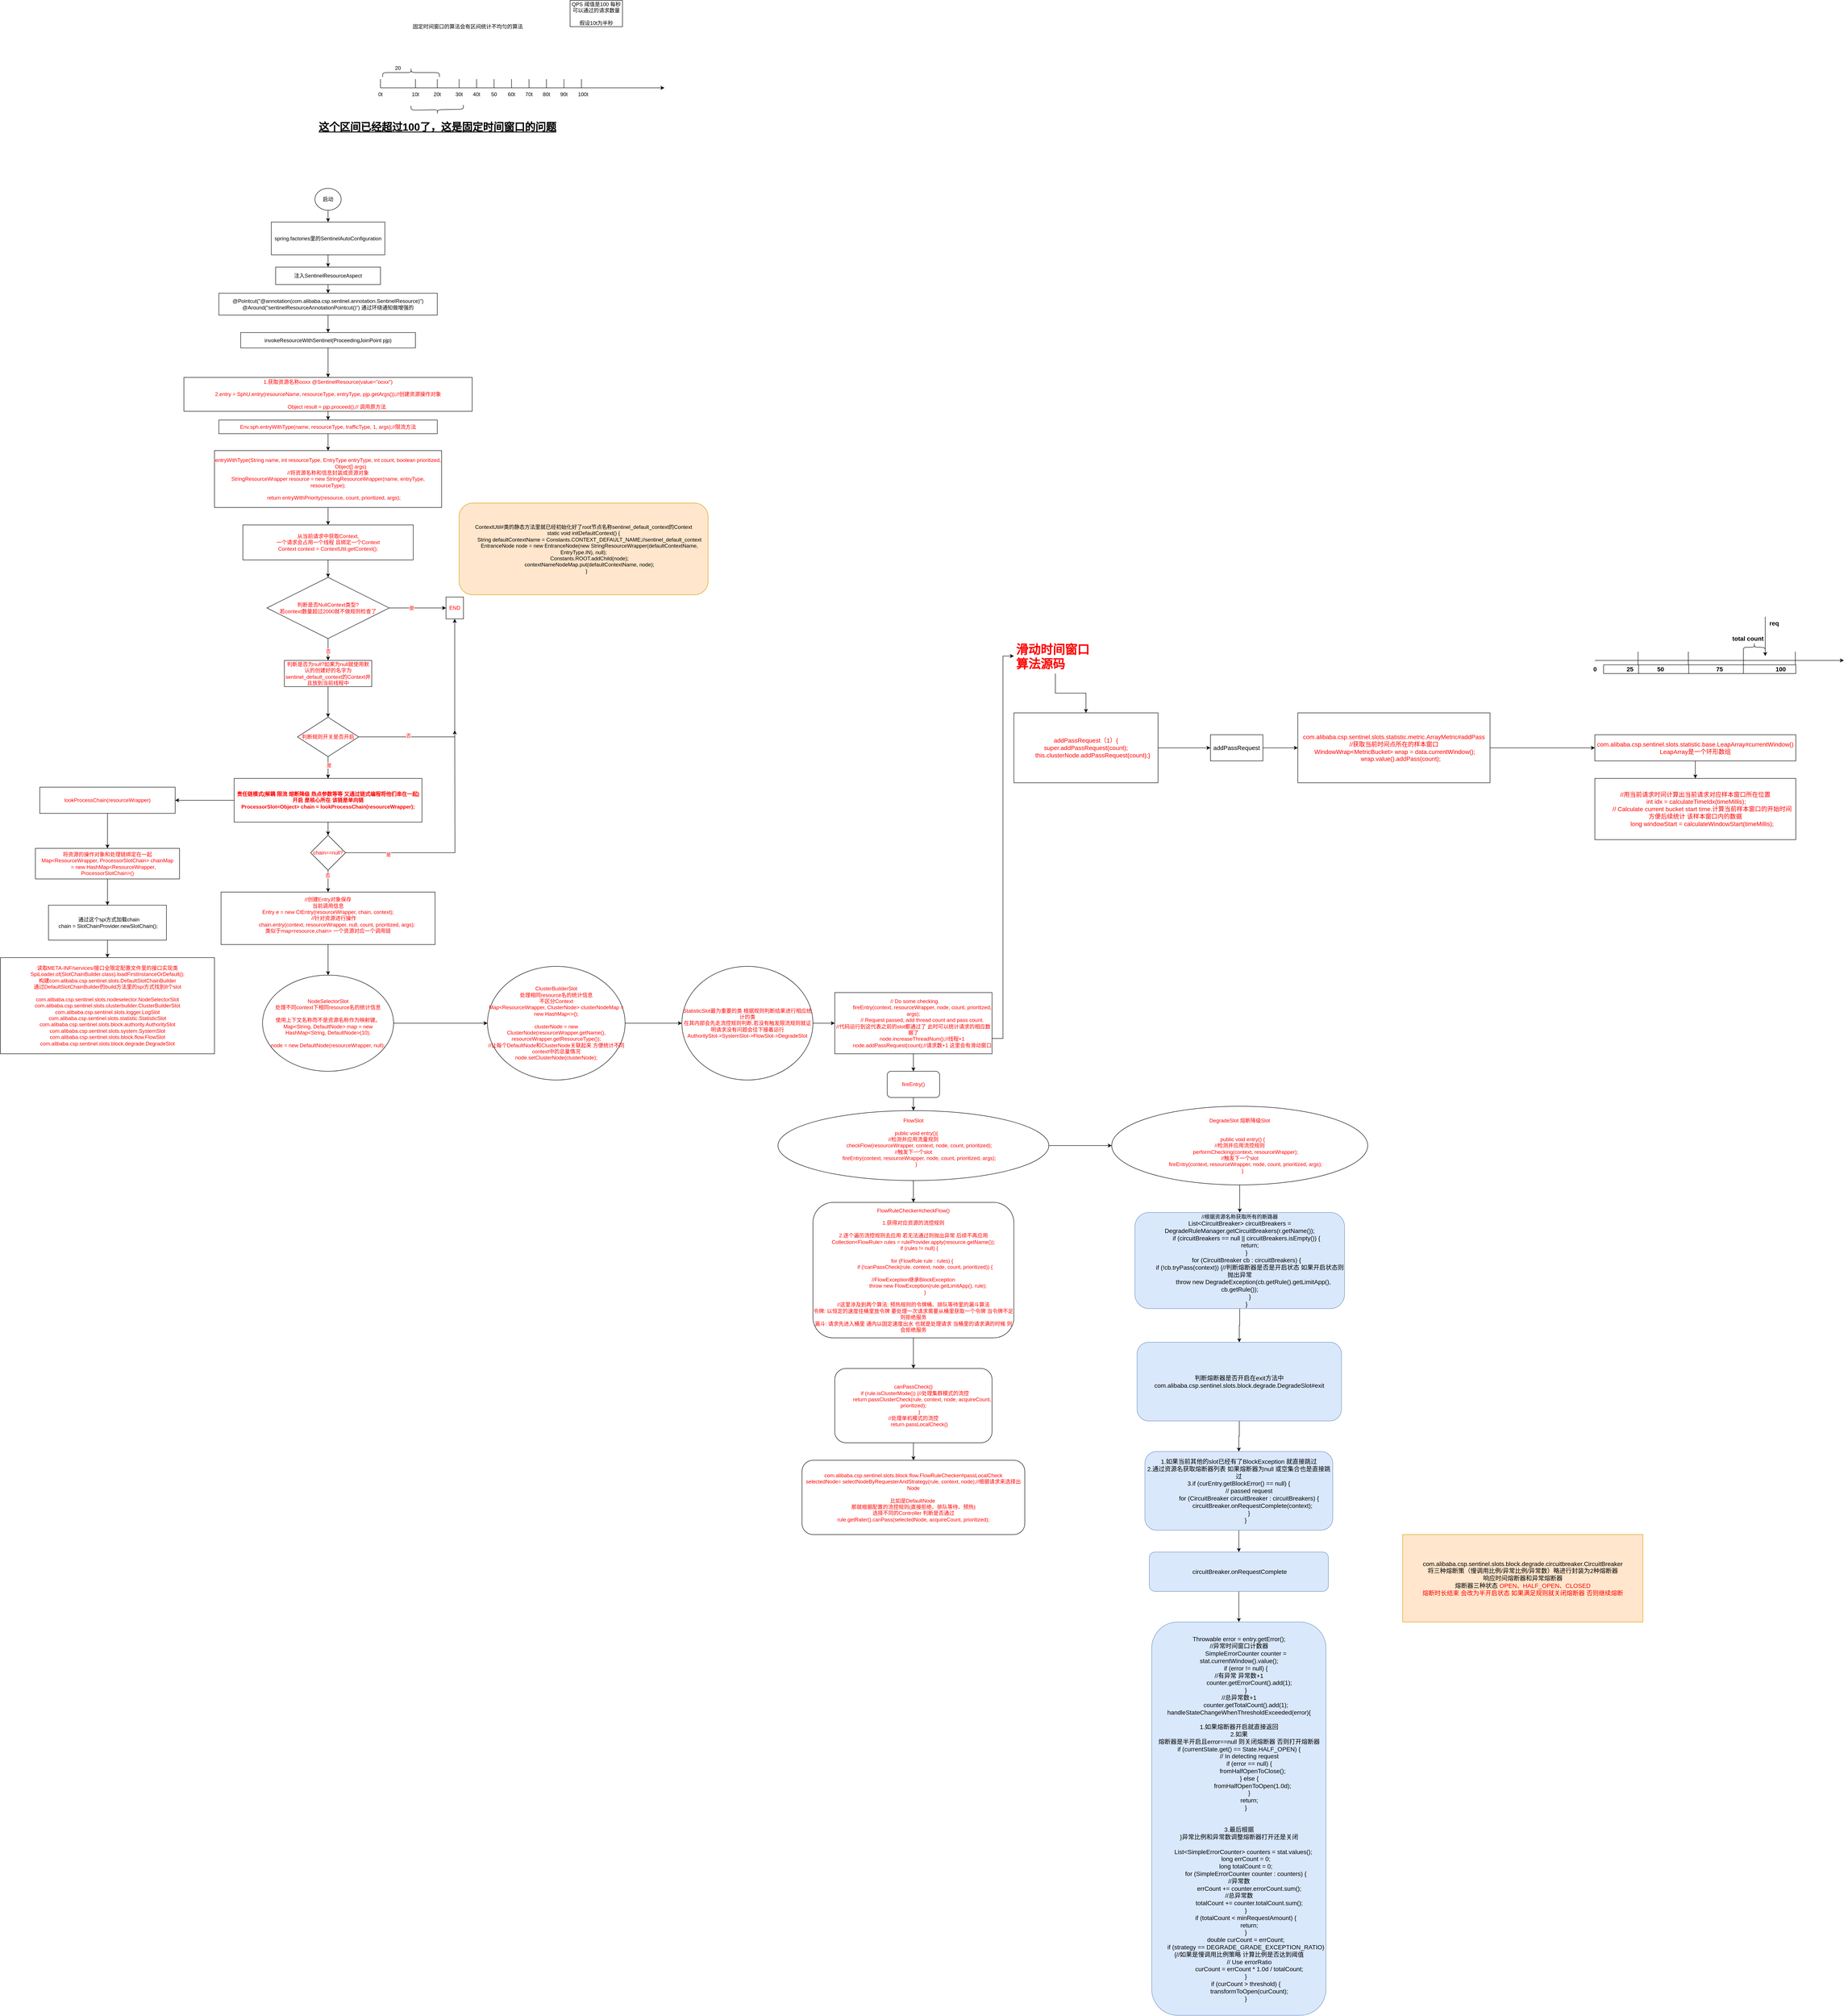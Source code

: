 <mxfile version="24.4.3" type="github">
  <diagram name="第 1 页" id="XqW-wUcpLsz2FuGxT0Mv">
    <mxGraphModel dx="2609" dy="526" grid="1" gridSize="10" guides="1" tooltips="1" connect="1" arrows="1" fold="1" page="1" pageScale="1" pageWidth="827" pageHeight="1169" math="0" shadow="0">
      <root>
        <mxCell id="0" />
        <mxCell id="1" parent="0" />
        <mxCell id="oH3m3E_vox9M-4LETuuR-118" value="" style="rounded=0;whiteSpace=wrap;html=1;strokeColor=#000000;fontSize=14;fontColor=#000000;" parent="1" vertex="1">
          <mxGeometry x="3100" y="1560" width="120" height="20" as="geometry" />
        </mxCell>
        <mxCell id="oH3m3E_vox9M-4LETuuR-116" value="" style="rounded=0;whiteSpace=wrap;html=1;strokeColor=#000000;fontSize=14;fontColor=#000000;" parent="1" vertex="1">
          <mxGeometry x="2975" y="1560" width="125" height="20" as="geometry" />
        </mxCell>
        <mxCell id="oH3m3E_vox9M-4LETuuR-114" value="" style="rounded=0;whiteSpace=wrap;html=1;strokeColor=#000000;fontSize=14;fontColor=#000000;" parent="1" vertex="1">
          <mxGeometry x="2860" y="1560" width="115" height="20" as="geometry" />
        </mxCell>
        <mxCell id="oH3m3E_vox9M-4LETuuR-112" value="" style="rounded=0;whiteSpace=wrap;html=1;strokeColor=#000000;fontSize=14;fontColor=#000000;" parent="1" vertex="1">
          <mxGeometry x="2780" y="1560" width="80" height="20" as="geometry" />
        </mxCell>
        <mxCell id="M81DNkB3qxJkV-e7loRs-1" value="固定时间窗口的算法会有区间统计不均匀的算法" style="text;html=1;strokeColor=none;fillColor=none;align=center;verticalAlign=middle;whiteSpace=wrap;rounded=0;" parent="1" vertex="1">
          <mxGeometry x="40" y="50" width="280" height="100" as="geometry" />
        </mxCell>
        <mxCell id="M81DNkB3qxJkV-e7loRs-4" value="" style="endArrow=classic;html=1;rounded=0;" parent="1" edge="1">
          <mxGeometry width="50" height="50" relative="1" as="geometry">
            <mxPoint x="-20" y="240" as="sourcePoint" />
            <mxPoint x="630" y="240" as="targetPoint" />
          </mxGeometry>
        </mxCell>
        <mxCell id="M81DNkB3qxJkV-e7loRs-5" value="" style="endArrow=none;html=1;rounded=0;" parent="1" edge="1">
          <mxGeometry width="50" height="50" relative="1" as="geometry">
            <mxPoint x="60" y="240" as="sourcePoint" />
            <mxPoint x="60" y="220" as="targetPoint" />
          </mxGeometry>
        </mxCell>
        <mxCell id="M81DNkB3qxJkV-e7loRs-6" value="" style="endArrow=none;html=1;rounded=0;" parent="1" edge="1">
          <mxGeometry width="50" height="50" relative="1" as="geometry">
            <mxPoint x="110" y="240" as="sourcePoint" />
            <mxPoint x="110" y="220" as="targetPoint" />
          </mxGeometry>
        </mxCell>
        <mxCell id="M81DNkB3qxJkV-e7loRs-7" value="" style="endArrow=none;html=1;rounded=0;" parent="1" edge="1">
          <mxGeometry width="50" height="50" relative="1" as="geometry">
            <mxPoint x="160" y="220" as="sourcePoint" />
            <mxPoint x="160" y="240" as="targetPoint" />
          </mxGeometry>
        </mxCell>
        <mxCell id="M81DNkB3qxJkV-e7loRs-8" value="" style="endArrow=none;html=1;rounded=0;" parent="1" edge="1">
          <mxGeometry width="50" height="50" relative="1" as="geometry">
            <mxPoint x="200" y="220" as="sourcePoint" />
            <mxPoint x="200" y="240" as="targetPoint" />
            <Array as="points">
              <mxPoint x="200" y="220" />
            </Array>
          </mxGeometry>
        </mxCell>
        <mxCell id="M81DNkB3qxJkV-e7loRs-9" value="" style="endArrow=none;html=1;rounded=0;" parent="1" edge="1">
          <mxGeometry width="50" height="50" relative="1" as="geometry">
            <mxPoint x="240" y="220" as="sourcePoint" />
            <mxPoint x="240" y="240" as="targetPoint" />
          </mxGeometry>
        </mxCell>
        <mxCell id="M81DNkB3qxJkV-e7loRs-10" value="" style="endArrow=none;html=1;rounded=0;" parent="1" edge="1">
          <mxGeometry width="50" height="50" relative="1" as="geometry">
            <mxPoint x="280" y="240" as="sourcePoint" />
            <mxPoint x="280" y="220" as="targetPoint" />
          </mxGeometry>
        </mxCell>
        <mxCell id="M81DNkB3qxJkV-e7loRs-11" value="" style="endArrow=none;html=1;rounded=0;" parent="1" edge="1">
          <mxGeometry width="50" height="50" relative="1" as="geometry">
            <mxPoint x="320" y="240" as="sourcePoint" />
            <mxPoint x="320" y="220" as="targetPoint" />
          </mxGeometry>
        </mxCell>
        <mxCell id="M81DNkB3qxJkV-e7loRs-12" value="" style="shape=curlyBracket;whiteSpace=wrap;html=1;rounded=1;labelPosition=left;verticalLabelPosition=middle;align=right;verticalAlign=middle;rotation=90;size=0.5;" parent="1" vertex="1">
          <mxGeometry x="40" y="140" width="20" height="130" as="geometry" />
        </mxCell>
        <mxCell id="M81DNkB3qxJkV-e7loRs-13" value="10t" style="text;html=1;strokeColor=none;fillColor=none;align=center;verticalAlign=middle;whiteSpace=wrap;rounded=0;" parent="1" vertex="1">
          <mxGeometry x="30" y="240" width="60" height="30" as="geometry" />
        </mxCell>
        <mxCell id="M81DNkB3qxJkV-e7loRs-14" value="20t" style="text;html=1;strokeColor=none;fillColor=none;align=center;verticalAlign=middle;whiteSpace=wrap;rounded=0;" parent="1" vertex="1">
          <mxGeometry x="80" y="240" width="60" height="30" as="geometry" />
        </mxCell>
        <mxCell id="M81DNkB3qxJkV-e7loRs-15" value="30t" style="text;html=1;strokeColor=none;fillColor=none;align=center;verticalAlign=middle;whiteSpace=wrap;rounded=0;" parent="1" vertex="1">
          <mxGeometry x="130" y="240" width="60" height="30" as="geometry" />
        </mxCell>
        <mxCell id="M81DNkB3qxJkV-e7loRs-16" value="40t" style="text;html=1;strokeColor=none;fillColor=none;align=center;verticalAlign=middle;whiteSpace=wrap;rounded=0;" parent="1" vertex="1">
          <mxGeometry x="170" y="240" width="60" height="30" as="geometry" />
        </mxCell>
        <mxCell id="M81DNkB3qxJkV-e7loRs-17" value="50" style="text;html=1;strokeColor=none;fillColor=none;align=center;verticalAlign=middle;whiteSpace=wrap;rounded=0;" parent="1" vertex="1">
          <mxGeometry x="210" y="240" width="60" height="30" as="geometry" />
        </mxCell>
        <mxCell id="M81DNkB3qxJkV-e7loRs-18" value="60t" style="text;html=1;strokeColor=none;fillColor=none;align=center;verticalAlign=middle;whiteSpace=wrap;rounded=0;" parent="1" vertex="1">
          <mxGeometry x="250" y="240" width="60" height="30" as="geometry" />
        </mxCell>
        <mxCell id="M81DNkB3qxJkV-e7loRs-19" value="70t" style="text;html=1;strokeColor=none;fillColor=none;align=center;verticalAlign=middle;whiteSpace=wrap;rounded=0;" parent="1" vertex="1">
          <mxGeometry x="290" y="240" width="60" height="30" as="geometry" />
        </mxCell>
        <mxCell id="M81DNkB3qxJkV-e7loRs-20" value="" style="endArrow=none;html=1;rounded=0;" parent="1" edge="1">
          <mxGeometry width="50" height="50" relative="1" as="geometry">
            <mxPoint x="360" y="240" as="sourcePoint" />
            <mxPoint x="360" y="220" as="targetPoint" />
          </mxGeometry>
        </mxCell>
        <mxCell id="M81DNkB3qxJkV-e7loRs-21" value="" style="endArrow=none;html=1;rounded=0;" parent="1" edge="1">
          <mxGeometry width="50" height="50" relative="1" as="geometry">
            <mxPoint x="400" y="240" as="sourcePoint" />
            <mxPoint x="400" y="220" as="targetPoint" />
          </mxGeometry>
        </mxCell>
        <mxCell id="M81DNkB3qxJkV-e7loRs-22" value="" style="endArrow=none;html=1;rounded=0;" parent="1" edge="1">
          <mxGeometry width="50" height="50" relative="1" as="geometry">
            <mxPoint x="440" y="240" as="sourcePoint" />
            <mxPoint x="440" y="220" as="targetPoint" />
          </mxGeometry>
        </mxCell>
        <mxCell id="M81DNkB3qxJkV-e7loRs-23" value="QPS 阈值是100 每秒可以通过的请求数量&lt;br&gt;&lt;br&gt;假设10t为半秒" style="rounded=0;whiteSpace=wrap;html=1;" parent="1" vertex="1">
          <mxGeometry x="414" y="40" width="120" height="60" as="geometry" />
        </mxCell>
        <mxCell id="M81DNkB3qxJkV-e7loRs-24" value="80t" style="text;html=1;strokeColor=none;fillColor=none;align=center;verticalAlign=middle;whiteSpace=wrap;rounded=0;" parent="1" vertex="1">
          <mxGeometry x="330" y="240" width="60" height="30" as="geometry" />
        </mxCell>
        <mxCell id="M81DNkB3qxJkV-e7loRs-25" value="90t" style="text;html=1;strokeColor=none;fillColor=none;align=center;verticalAlign=middle;whiteSpace=wrap;rounded=0;" parent="1" vertex="1">
          <mxGeometry x="370" y="240" width="60" height="30" as="geometry" />
        </mxCell>
        <mxCell id="M81DNkB3qxJkV-e7loRs-26" value="100t" style="text;html=1;strokeColor=none;fillColor=none;align=center;verticalAlign=middle;whiteSpace=wrap;rounded=0;" parent="1" vertex="1">
          <mxGeometry x="414" y="240" width="60" height="30" as="geometry" />
        </mxCell>
        <mxCell id="M81DNkB3qxJkV-e7loRs-27" value="20" style="text;html=1;strokeColor=none;fillColor=none;align=center;verticalAlign=middle;whiteSpace=wrap;rounded=0;" parent="1" vertex="1">
          <mxGeometry x="-10" y="180" width="60" height="30" as="geometry" />
        </mxCell>
        <mxCell id="M81DNkB3qxJkV-e7loRs-35" value="0t" style="text;html=1;strokeColor=none;fillColor=none;align=center;verticalAlign=middle;whiteSpace=wrap;rounded=0;" parent="1" vertex="1">
          <mxGeometry x="-50" y="240" width="60" height="30" as="geometry" />
        </mxCell>
        <mxCell id="M81DNkB3qxJkV-e7loRs-37" value="" style="endArrow=none;html=1;rounded=0;" parent="1" edge="1">
          <mxGeometry width="50" height="50" relative="1" as="geometry">
            <mxPoint x="-20" y="240" as="sourcePoint" />
            <mxPoint x="-20" y="220" as="targetPoint" />
          </mxGeometry>
        </mxCell>
        <mxCell id="M81DNkB3qxJkV-e7loRs-38" value="" style="shape=curlyBracket;whiteSpace=wrap;html=1;rounded=1;flipH=1;labelPosition=right;verticalLabelPosition=middle;align=left;verticalAlign=middle;rotation=89;" parent="1" vertex="1">
          <mxGeometry x="100" y="230" width="20" height="120" as="geometry" />
        </mxCell>
        <mxCell id="M81DNkB3qxJkV-e7loRs-39" value="&lt;u&gt;这个区间已经超过100了，这是固定时间窗口的问题&lt;/u&gt;" style="text;strokeColor=none;fillColor=none;html=1;fontSize=24;fontStyle=1;verticalAlign=middle;align=center;" parent="1" vertex="1">
          <mxGeometry x="60" y="310" width="100" height="40" as="geometry" />
        </mxCell>
        <mxCell id="oH3m3E_vox9M-4LETuuR-3" value="" style="edgeStyle=orthogonalEdgeStyle;rounded=0;orthogonalLoop=1;jettySize=auto;html=1;" parent="1" source="oH3m3E_vox9M-4LETuuR-1" target="oH3m3E_vox9M-4LETuuR-2" edge="1">
          <mxGeometry relative="1" as="geometry" />
        </mxCell>
        <mxCell id="oH3m3E_vox9M-4LETuuR-1" value="启动" style="ellipse;whiteSpace=wrap;html=1;" parent="1" vertex="1">
          <mxGeometry x="-170" y="470" width="60" height="50" as="geometry" />
        </mxCell>
        <mxCell id="oH3m3E_vox9M-4LETuuR-5" value="" style="edgeStyle=orthogonalEdgeStyle;rounded=0;orthogonalLoop=1;jettySize=auto;html=1;" parent="1" source="oH3m3E_vox9M-4LETuuR-2" target="oH3m3E_vox9M-4LETuuR-4" edge="1">
          <mxGeometry relative="1" as="geometry" />
        </mxCell>
        <mxCell id="oH3m3E_vox9M-4LETuuR-2" value="spring.factories里的SentinelAutoConfiguration" style="whiteSpace=wrap;html=1;" parent="1" vertex="1">
          <mxGeometry x="-270" y="547" width="260" height="75" as="geometry" />
        </mxCell>
        <mxCell id="oH3m3E_vox9M-4LETuuR-7" value="" style="edgeStyle=orthogonalEdgeStyle;rounded=0;orthogonalLoop=1;jettySize=auto;html=1;" parent="1" source="oH3m3E_vox9M-4LETuuR-4" target="oH3m3E_vox9M-4LETuuR-6" edge="1">
          <mxGeometry relative="1" as="geometry" />
        </mxCell>
        <mxCell id="oH3m3E_vox9M-4LETuuR-4" value="注入SentinelResourceAspect" style="whiteSpace=wrap;html=1;" parent="1" vertex="1">
          <mxGeometry x="-260" y="650" width="240" height="40" as="geometry" />
        </mxCell>
        <mxCell id="oH3m3E_vox9M-4LETuuR-9" value="" style="edgeStyle=orthogonalEdgeStyle;rounded=0;orthogonalLoop=1;jettySize=auto;html=1;" parent="1" source="oH3m3E_vox9M-4LETuuR-6" target="oH3m3E_vox9M-4LETuuR-8" edge="1">
          <mxGeometry relative="1" as="geometry" />
        </mxCell>
        <mxCell id="oH3m3E_vox9M-4LETuuR-6" value="@Pointcut(&quot;@annotation(com.alibaba.csp.sentinel.annotation.SentinelResource)&quot;)&lt;br&gt;@Around(&quot;sentinelResourceAnnotationPointcut()&quot;) 通过环绕通知做增强的" style="whiteSpace=wrap;html=1;" parent="1" vertex="1">
          <mxGeometry x="-390" y="710" width="500" height="50" as="geometry" />
        </mxCell>
        <mxCell id="oH3m3E_vox9M-4LETuuR-13" value="" style="edgeStyle=orthogonalEdgeStyle;rounded=0;orthogonalLoop=1;jettySize=auto;html=1;" parent="1" source="oH3m3E_vox9M-4LETuuR-8" target="oH3m3E_vox9M-4LETuuR-12" edge="1">
          <mxGeometry relative="1" as="geometry" />
        </mxCell>
        <mxCell id="oH3m3E_vox9M-4LETuuR-8" value="invokeResourceWithSentinel(ProceedingJoinPoint pjp)" style="whiteSpace=wrap;html=1;" parent="1" vertex="1">
          <mxGeometry x="-340" y="800" width="400" height="35" as="geometry" />
        </mxCell>
        <mxCell id="oH3m3E_vox9M-4LETuuR-15" value="" style="edgeStyle=orthogonalEdgeStyle;rounded=0;orthogonalLoop=1;jettySize=auto;html=1;fontColor=#FF0000;" parent="1" source="oH3m3E_vox9M-4LETuuR-12" target="oH3m3E_vox9M-4LETuuR-14" edge="1">
          <mxGeometry relative="1" as="geometry" />
        </mxCell>
        <mxCell id="oH3m3E_vox9M-4LETuuR-12" value="&lt;font color=&quot;#ff0000&quot;&gt;1.获取资源名称ooxx @SentinelResource(value=&quot;ooxx&quot;)&lt;br&gt;&lt;br&gt;2.entry = SphU.entry(resourceName, resourceType, entryType, pjp.getArgs());//创建资源操作对象&lt;br&gt;&lt;br&gt;&lt;/font&gt;&lt;div&gt;&lt;font color=&quot;#ff0000&quot;&gt;&amp;nbsp; &amp;nbsp; &amp;nbsp; &amp;nbsp; &amp;nbsp; &amp;nbsp; Object result = pjp.proceed();// 调用原方法&lt;/font&gt;&lt;/div&gt;" style="whiteSpace=wrap;html=1;" parent="1" vertex="1">
          <mxGeometry x="-470" y="902.5" width="660" height="77.5" as="geometry" />
        </mxCell>
        <mxCell id="oH3m3E_vox9M-4LETuuR-17" value="" style="edgeStyle=orthogonalEdgeStyle;rounded=0;orthogonalLoop=1;jettySize=auto;html=1;fontColor=#FF0000;" parent="1" source="oH3m3E_vox9M-4LETuuR-14" target="oH3m3E_vox9M-4LETuuR-16" edge="1">
          <mxGeometry relative="1" as="geometry" />
        </mxCell>
        <mxCell id="oH3m3E_vox9M-4LETuuR-14" value="&lt;font color=&quot;#ff0000&quot;&gt;Env.sph.entryWithType(name, resourceType, trafficType, 1, args);//限流方法&lt;/font&gt;" style="whiteSpace=wrap;html=1;" parent="1" vertex="1">
          <mxGeometry x="-390" y="1000" width="500" height="31.25" as="geometry" />
        </mxCell>
        <mxCell id="oH3m3E_vox9M-4LETuuR-20" value="" style="edgeStyle=orthogonalEdgeStyle;rounded=0;orthogonalLoop=1;jettySize=auto;html=1;fontColor=#FF0000;" parent="1" source="oH3m3E_vox9M-4LETuuR-16" target="oH3m3E_vox9M-4LETuuR-18" edge="1">
          <mxGeometry relative="1" as="geometry" />
        </mxCell>
        <mxCell id="oH3m3E_vox9M-4LETuuR-16" value="entryWithType(String name, int resourceType, EntryType entryType, int count, boolean prioritized,&lt;div&gt;&amp;nbsp; &amp;nbsp; &amp;nbsp; &amp;nbsp; &amp;nbsp; &amp;nbsp; &amp;nbsp; &amp;nbsp; &amp;nbsp; &amp;nbsp; &amp;nbsp; &amp;nbsp; &amp;nbsp; &amp;nbsp; &amp;nbsp; &amp;nbsp;Object[] args)&lt;/div&gt;&lt;div&gt;//将资源名称和信息封装成资源对象&lt;br&gt;&lt;div&gt;StringResourceWrapper resource = new StringResourceWrapper(name, entryType, resourceType);&lt;/div&gt;&lt;div&gt;&lt;br&gt;&lt;/div&gt;&lt;div&gt;&amp;nbsp; &amp;nbsp; &amp;nbsp; &amp;nbsp; return entryWithPriority(resource, count, prioritized, args);&lt;/div&gt;&lt;/div&gt;" style="whiteSpace=wrap;html=1;fontColor=#FF0000;" parent="1" vertex="1">
          <mxGeometry x="-400" y="1070" width="520" height="130" as="geometry" />
        </mxCell>
        <mxCell id="oH3m3E_vox9M-4LETuuR-31" value="" style="edgeStyle=orthogonalEdgeStyle;rounded=0;orthogonalLoop=1;jettySize=auto;html=1;fontColor=#FF0000;" parent="1" source="oH3m3E_vox9M-4LETuuR-18" target="oH3m3E_vox9M-4LETuuR-21" edge="1">
          <mxGeometry relative="1" as="geometry" />
        </mxCell>
        <mxCell id="oH3m3E_vox9M-4LETuuR-18" value="从当前请求中获取Context,&lt;br&gt;一个请求会占用一个线程 且绑定一个Context&lt;br&gt;Context context = ContextUtil.getContext();" style="whiteSpace=wrap;html=1;fontColor=#FF0000;" parent="1" vertex="1">
          <mxGeometry x="-335" y="1240" width="390" height="80" as="geometry" />
        </mxCell>
        <mxCell id="oH3m3E_vox9M-4LETuuR-24" style="edgeStyle=orthogonalEdgeStyle;rounded=0;orthogonalLoop=1;jettySize=auto;html=1;fontColor=#FF0000;" parent="1" source="oH3m3E_vox9M-4LETuuR-21" target="oH3m3E_vox9M-4LETuuR-23" edge="1">
          <mxGeometry relative="1" as="geometry" />
        </mxCell>
        <mxCell id="oH3m3E_vox9M-4LETuuR-25" value="是" style="edgeLabel;html=1;align=center;verticalAlign=middle;resizable=0;points=[];fontColor=#FF0000;" parent="oH3m3E_vox9M-4LETuuR-24" vertex="1" connectable="0">
          <mxGeometry x="-0.213" relative="1" as="geometry">
            <mxPoint as="offset" />
          </mxGeometry>
        </mxCell>
        <mxCell id="oH3m3E_vox9M-4LETuuR-27" value="" style="edgeStyle=orthogonalEdgeStyle;rounded=0;orthogonalLoop=1;jettySize=auto;html=1;fontColor=#FF0000;" parent="1" source="oH3m3E_vox9M-4LETuuR-21" target="oH3m3E_vox9M-4LETuuR-26" edge="1">
          <mxGeometry relative="1" as="geometry" />
        </mxCell>
        <mxCell id="oH3m3E_vox9M-4LETuuR-28" value="否" style="edgeLabel;html=1;align=center;verticalAlign=middle;resizable=0;points=[];fontColor=#FF0000;" parent="oH3m3E_vox9M-4LETuuR-27" vertex="1" connectable="0">
          <mxGeometry x="0.133" relative="1" as="geometry">
            <mxPoint as="offset" />
          </mxGeometry>
        </mxCell>
        <mxCell id="oH3m3E_vox9M-4LETuuR-21" value="判断是否NullContext类型?&lt;br&gt;若context数量超过2000就不做规则检查了" style="rhombus;whiteSpace=wrap;html=1;fontColor=#FF0000;" parent="1" vertex="1">
          <mxGeometry x="-280" y="1360" width="280" height="140" as="geometry" />
        </mxCell>
        <mxCell id="oH3m3E_vox9M-4LETuuR-23" value="END" style="whiteSpace=wrap;html=1;fontColor=#FF0000;" parent="1" vertex="1">
          <mxGeometry x="130" y="1405" width="40" height="50" as="geometry" />
        </mxCell>
        <mxCell id="oH3m3E_vox9M-4LETuuR-33" value="" style="edgeStyle=orthogonalEdgeStyle;rounded=0;orthogonalLoop=1;jettySize=auto;html=1;fontColor=#FF0000;" parent="1" source="oH3m3E_vox9M-4LETuuR-26" target="oH3m3E_vox9M-4LETuuR-32" edge="1">
          <mxGeometry relative="1" as="geometry" />
        </mxCell>
        <mxCell id="oH3m3E_vox9M-4LETuuR-26" value="判断是否为null?如果为null就使用默认的创建好的名字为sentinel_default_context的Context并且放到当前线程中" style="whiteSpace=wrap;html=1;fontColor=#FF0000;" parent="1" vertex="1">
          <mxGeometry x="-240" y="1550" width="200" height="60" as="geometry" />
        </mxCell>
        <mxCell id="oH3m3E_vox9M-4LETuuR-29" value="ContextUtil#类的静态方法里就已经初始化好了root节点名称sentinel_default_context的Context&lt;br&gt;&lt;div&gt;static void initDefaultContext() {&lt;/div&gt;&lt;div&gt;&amp;nbsp; &amp;nbsp; &amp;nbsp; &amp;nbsp; String defaultContextName = Constants.CONTEXT_DEFAULT_NAME;//sentinel_default_context&lt;/div&gt;&lt;div&gt;&amp;nbsp; &amp;nbsp; &amp;nbsp; &amp;nbsp; EntranceNode node = new EntranceNode(new StringResourceWrapper(defaultContextName, EntryType.IN), null);&lt;/div&gt;&lt;div&gt;&amp;nbsp; &amp;nbsp; &amp;nbsp; &amp;nbsp; Constants.ROOT.addChild(node);&lt;/div&gt;&lt;div&gt;&amp;nbsp; &amp;nbsp; &amp;nbsp; &amp;nbsp; contextNameNodeMap.put(defaultContextName, node);&lt;/div&gt;&lt;div&gt;&amp;nbsp; &amp;nbsp; }&lt;/div&gt;" style="rounded=1;whiteSpace=wrap;html=1;fillColor=#ffe6cc;strokeColor=#d79b00;" parent="1" vertex="1">
          <mxGeometry x="160" y="1190" width="570" height="210" as="geometry" />
        </mxCell>
        <mxCell id="oH3m3E_vox9M-4LETuuR-34" style="edgeStyle=orthogonalEdgeStyle;rounded=0;orthogonalLoop=1;jettySize=auto;html=1;entryX=0.5;entryY=1;entryDx=0;entryDy=0;fontColor=#FF0000;" parent="1" source="oH3m3E_vox9M-4LETuuR-32" target="oH3m3E_vox9M-4LETuuR-23" edge="1">
          <mxGeometry relative="1" as="geometry" />
        </mxCell>
        <mxCell id="oH3m3E_vox9M-4LETuuR-35" value="否" style="edgeLabel;html=1;align=center;verticalAlign=middle;resizable=0;points=[];fontColor=#FF0000;" parent="oH3m3E_vox9M-4LETuuR-34" vertex="1" connectable="0">
          <mxGeometry x="-0.535" y="3" relative="1" as="geometry">
            <mxPoint as="offset" />
          </mxGeometry>
        </mxCell>
        <mxCell id="oH3m3E_vox9M-4LETuuR-37" value="" style="edgeStyle=orthogonalEdgeStyle;rounded=0;orthogonalLoop=1;jettySize=auto;html=1;fontColor=#FF0000;" parent="1" source="oH3m3E_vox9M-4LETuuR-32" target="oH3m3E_vox9M-4LETuuR-36" edge="1">
          <mxGeometry relative="1" as="geometry" />
        </mxCell>
        <mxCell id="oH3m3E_vox9M-4LETuuR-38" value="是" style="edgeLabel;html=1;align=center;verticalAlign=middle;resizable=0;points=[];fontColor=#FF0000;" parent="oH3m3E_vox9M-4LETuuR-37" vertex="1" connectable="0">
          <mxGeometry x="-0.221" y="2" relative="1" as="geometry">
            <mxPoint as="offset" />
          </mxGeometry>
        </mxCell>
        <mxCell id="oH3m3E_vox9M-4LETuuR-32" value="判断规则开关是否开启" style="rhombus;whiteSpace=wrap;html=1;fontColor=#FF0000;" parent="1" vertex="1">
          <mxGeometry x="-210" y="1680" width="140" height="90" as="geometry" />
        </mxCell>
        <mxCell id="oH3m3E_vox9M-4LETuuR-45" value="" style="edgeStyle=orthogonalEdgeStyle;rounded=0;orthogonalLoop=1;jettySize=auto;html=1;fontColor=#FF0000;" parent="1" source="oH3m3E_vox9M-4LETuuR-36" target="oH3m3E_vox9M-4LETuuR-40" edge="1">
          <mxGeometry relative="1" as="geometry" />
        </mxCell>
        <mxCell id="oH3m3E_vox9M-4LETuuR-48" value="" style="edgeStyle=orthogonalEdgeStyle;rounded=0;orthogonalLoop=1;jettySize=auto;html=1;fontColor=#FF0000;" parent="1" source="oH3m3E_vox9M-4LETuuR-36" target="oH3m3E_vox9M-4LETuuR-47" edge="1">
          <mxGeometry relative="1" as="geometry" />
        </mxCell>
        <mxCell id="oH3m3E_vox9M-4LETuuR-36" value="&lt;div style=&quot;&quot;&gt;&lt;b style=&quot;background-color: initial;&quot;&gt;责任链模式(解耦 限流 熔断降级 热点参数等等 又通过链式编程将他们串在一起)开启 是核心所在 该链是单向链&lt;/b&gt;&lt;/div&gt;&lt;div style=&quot;&quot;&gt;&lt;b style=&quot;background-color: initial;&quot;&gt;ProcessorSlot&amp;lt;Object&amp;gt; chain = lookProcessChain(resourceWrapper);&lt;/b&gt;&lt;/div&gt;" style="whiteSpace=wrap;html=1;fontColor=#FF0000;align=center;" parent="1" vertex="1">
          <mxGeometry x="-355" y="1820" width="430" height="100" as="geometry" />
        </mxCell>
        <mxCell id="oH3m3E_vox9M-4LETuuR-57" value="" style="edgeStyle=orthogonalEdgeStyle;rounded=0;orthogonalLoop=1;jettySize=auto;html=1;fontColor=#000000;" parent="1" source="oH3m3E_vox9M-4LETuuR-39" target="oH3m3E_vox9M-4LETuuR-56" edge="1">
          <mxGeometry relative="1" as="geometry" />
        </mxCell>
        <mxCell id="oH3m3E_vox9M-4LETuuR-39" value="&lt;div&gt;//创建Entry对象保存&lt;/div&gt;当前调用信息&lt;div&gt;Entry e = new CtEntry(resourceWrapper, chain, context);&lt;/div&gt;&lt;div&gt;&amp;nbsp; &amp;nbsp; &amp;nbsp; &amp;nbsp; //针对资源进行操作&lt;/div&gt;&lt;div&gt;&amp;nbsp; &amp;nbsp; &amp;nbsp; &amp;nbsp; &amp;nbsp; &amp;nbsp; chain.entry(context, resourceWrapper, null, count, prioritized, args);&lt;/div&gt;&lt;div&gt;类似于&lt;span style=&quot;background-color: initial;&quot;&gt;map&amp;lt;resource,chain&amp;gt; 一个资源对应一个调用链&lt;/span&gt;&lt;/div&gt;&lt;div&gt;&lt;br&gt;&lt;/div&gt;" style="whiteSpace=wrap;html=1;fontColor=#FF0000;" parent="1" vertex="1">
          <mxGeometry x="-385" y="2080" width="490" height="120" as="geometry" />
        </mxCell>
        <mxCell id="oH3m3E_vox9M-4LETuuR-41" style="edgeStyle=orthogonalEdgeStyle;rounded=0;orthogonalLoop=1;jettySize=auto;html=1;fontColor=#FF0000;" parent="1" source="oH3m3E_vox9M-4LETuuR-40" edge="1">
          <mxGeometry relative="1" as="geometry">
            <mxPoint x="150" y="1710" as="targetPoint" />
          </mxGeometry>
        </mxCell>
        <mxCell id="oH3m3E_vox9M-4LETuuR-42" value="是" style="edgeLabel;html=1;align=center;verticalAlign=middle;resizable=0;points=[];fontColor=#FF0000;" parent="oH3m3E_vox9M-4LETuuR-41" vertex="1" connectable="0">
          <mxGeometry x="-0.633" y="-3" relative="1" as="geometry">
            <mxPoint y="1" as="offset" />
          </mxGeometry>
        </mxCell>
        <mxCell id="oH3m3E_vox9M-4LETuuR-43" value="" style="edgeStyle=orthogonalEdgeStyle;rounded=0;orthogonalLoop=1;jettySize=auto;html=1;fontColor=#FF0000;" parent="1" source="oH3m3E_vox9M-4LETuuR-40" target="oH3m3E_vox9M-4LETuuR-39" edge="1">
          <mxGeometry relative="1" as="geometry" />
        </mxCell>
        <mxCell id="oH3m3E_vox9M-4LETuuR-46" value="否" style="edgeLabel;html=1;align=center;verticalAlign=middle;resizable=0;points=[];fontColor=#FF0000;" parent="oH3m3E_vox9M-4LETuuR-43" vertex="1" connectable="0">
          <mxGeometry x="-0.54" y="-1" relative="1" as="geometry">
            <mxPoint as="offset" />
          </mxGeometry>
        </mxCell>
        <mxCell id="oH3m3E_vox9M-4LETuuR-40" value="chain==null?" style="rhombus;whiteSpace=wrap;html=1;fontColor=#FF0000;" parent="1" vertex="1">
          <mxGeometry x="-180" y="1950" width="80" height="80" as="geometry" />
        </mxCell>
        <mxCell id="oH3m3E_vox9M-4LETuuR-51" value="" style="edgeStyle=orthogonalEdgeStyle;rounded=0;orthogonalLoop=1;jettySize=auto;html=1;fontColor=#FF0000;" parent="1" source="oH3m3E_vox9M-4LETuuR-47" target="oH3m3E_vox9M-4LETuuR-50" edge="1">
          <mxGeometry relative="1" as="geometry" />
        </mxCell>
        <mxCell id="oH3m3E_vox9M-4LETuuR-47" value="lookProcessChain(resourceWrapper)" style="whiteSpace=wrap;html=1;fontColor=#FF0000;" parent="1" vertex="1">
          <mxGeometry x="-800" y="1840" width="310" height="60" as="geometry" />
        </mxCell>
        <mxCell id="oH3m3E_vox9M-4LETuuR-53" value="" style="edgeStyle=orthogonalEdgeStyle;rounded=0;orthogonalLoop=1;jettySize=auto;html=1;fontColor=#FF0000;" parent="1" source="oH3m3E_vox9M-4LETuuR-50" target="oH3m3E_vox9M-4LETuuR-52" edge="1">
          <mxGeometry relative="1" as="geometry" />
        </mxCell>
        <mxCell id="oH3m3E_vox9M-4LETuuR-50" value="&lt;div&gt;将资源的操作对象和处理链绑定在一起&lt;/div&gt;&lt;div&gt;Map&amp;lt;ResourceWrapper, ProcessorSlotChain&amp;gt; chainMap&lt;/div&gt;&lt;div&gt;&amp;nbsp; &amp;nbsp; &amp;nbsp; &amp;nbsp; = new HashMap&amp;lt;ResourceWrapper, ProcessorSlotChain&amp;gt;()&lt;/div&gt;" style="whiteSpace=wrap;html=1;fontColor=#FF0000;" parent="1" vertex="1">
          <mxGeometry x="-810" y="1980" width="330" height="70" as="geometry" />
        </mxCell>
        <mxCell id="oH3m3E_vox9M-4LETuuR-55" value="" style="edgeStyle=orthogonalEdgeStyle;rounded=0;orthogonalLoop=1;jettySize=auto;html=1;fontColor=#000000;" parent="1" source="oH3m3E_vox9M-4LETuuR-52" target="oH3m3E_vox9M-4LETuuR-54" edge="1">
          <mxGeometry relative="1" as="geometry" />
        </mxCell>
        <mxCell id="oH3m3E_vox9M-4LETuuR-52" value="&lt;font color=&quot;#000000&quot;&gt;&amp;nbsp; 通过这个spi方式加载chain&lt;br&gt;&amp;nbsp;chain = SlotChainProvider.newSlotChain();&lt;/font&gt;" style="whiteSpace=wrap;html=1;fontColor=#FF0000;" parent="1" vertex="1">
          <mxGeometry x="-780" y="2110" width="270" height="80" as="geometry" />
        </mxCell>
        <mxCell id="oH3m3E_vox9M-4LETuuR-54" value="读取META-INF/services/接口全限定配置文件里的接口实现类SpiLoader.of(SlotChainBuilder.class).loadFirstInstanceOrDefault();&lt;br&gt;构建com.alibaba.csp.sentinel.slots.DefaultSlotChainBuilder&lt;br&gt;通过DefaultSlotChainBuilder的build方法里的spi方式找到8个slot&lt;br&gt;&lt;br&gt;&lt;div&gt;com.alibaba.csp.sentinel.slots.nodeselector.NodeSelectorSlot&lt;/div&gt;&lt;div&gt;com.alibaba.csp.sentinel.slots.clusterbuilder.ClusterBuilderSlot&lt;/div&gt;&lt;div&gt;com.alibaba.csp.sentinel.slots.logger.LogSlot&lt;/div&gt;&lt;div&gt;com.alibaba.csp.sentinel.slots.statistic.StatisticSlot&lt;/div&gt;&lt;div&gt;com.alibaba.csp.sentinel.slots.block.authority.AuthoritySlot&lt;/div&gt;&lt;div&gt;com.alibaba.csp.sentinel.slots.system.SystemSlot&lt;/div&gt;&lt;div&gt;com.alibaba.csp.sentinel.slots.block.flow.FlowSlot&lt;/div&gt;&lt;div&gt;com.alibaba.csp.sentinel.slots.block.degrade.DegradeSlot&lt;/div&gt;" style="whiteSpace=wrap;html=1;fontColor=#FF0000;" parent="1" vertex="1">
          <mxGeometry x="-890" y="2230" width="490" height="220" as="geometry" />
        </mxCell>
        <mxCell id="oH3m3E_vox9M-4LETuuR-59" value="" style="edgeStyle=orthogonalEdgeStyle;rounded=0;orthogonalLoop=1;jettySize=auto;html=1;fontColor=#000000;" parent="1" source="oH3m3E_vox9M-4LETuuR-56" target="oH3m3E_vox9M-4LETuuR-58" edge="1">
          <mxGeometry relative="1" as="geometry" />
        </mxCell>
        <mxCell id="oH3m3E_vox9M-4LETuuR-56" value="NodeSelectorSlot&lt;br&gt;处理不同context下相同resource名的统计信息&lt;br&gt;&lt;br&gt;使用上下文名称而不是资源名称作为映射键。&lt;br&gt;Map&amp;lt;String, DefaultNode&amp;gt; map = new HashMap&amp;lt;String, DefaultNode&amp;gt;(10);&lt;br&gt;&lt;br&gt;node = new DefaultNode(resourceWrapper, null);" style="ellipse;whiteSpace=wrap;html=1;fontColor=#FF0000;" parent="1" vertex="1">
          <mxGeometry x="-290" y="2270" width="300" height="220" as="geometry" />
        </mxCell>
        <mxCell id="oH3m3E_vox9M-4LETuuR-61" style="edgeStyle=orthogonalEdgeStyle;rounded=0;orthogonalLoop=1;jettySize=auto;html=1;exitX=1;exitY=0.5;exitDx=0;exitDy=0;entryX=0;entryY=0.5;entryDx=0;entryDy=0;fontColor=#000000;" parent="1" source="oH3m3E_vox9M-4LETuuR-58" target="oH3m3E_vox9M-4LETuuR-60" edge="1">
          <mxGeometry relative="1" as="geometry" />
        </mxCell>
        <mxCell id="oH3m3E_vox9M-4LETuuR-58" value="ClusterBuilderSlot&lt;br&gt;处理相同resource名的统计信息&lt;br&gt;不区分Context&lt;br&gt;Map&amp;lt;ResourceWrapper, ClusterNode&amp;gt; clusterNodeMap = new HashMap&amp;lt;&amp;gt;();&lt;br&gt;&lt;br&gt;clusterNode = new ClusterNode(resourceWrapper.getName(), resourceWrapper.getResourceType());&lt;br&gt;//让每个DefaultNode和ClusterNode关联起来 方便统计不同context中的总量情况&lt;br&gt;node.setClusterNode(clusterNode);" style="ellipse;whiteSpace=wrap;html=1;fontColor=#FF0000;" parent="1" vertex="1">
          <mxGeometry x="225" y="2250" width="315" height="260" as="geometry" />
        </mxCell>
        <mxCell id="oH3m3E_vox9M-4LETuuR-63" style="edgeStyle=orthogonalEdgeStyle;rounded=0;orthogonalLoop=1;jettySize=auto;html=1;exitX=1;exitY=0.5;exitDx=0;exitDy=0;entryX=0;entryY=0.5;entryDx=0;entryDy=0;fontColor=#000000;" parent="1" source="oH3m3E_vox9M-4LETuuR-60" target="oH3m3E_vox9M-4LETuuR-62" edge="1">
          <mxGeometry relative="1" as="geometry" />
        </mxCell>
        <mxCell id="oH3m3E_vox9M-4LETuuR-60" value="StatisticSlot最为重要的类 根据规则判断结果进行相应统计的类&lt;br&gt;在其内部会先走流控规则判断,若没有触发限流规则就证明请求没有问题会往下接着运行&lt;br&gt;AuthoritySlot-&amp;gt;SystemSlot-&amp;gt;FlowSlot-&amp;gt;DegradeSlot" style="ellipse;whiteSpace=wrap;html=1;fontColor=#FF0000;" parent="1" vertex="1">
          <mxGeometry x="670" y="2250" width="300" height="260" as="geometry" />
        </mxCell>
        <mxCell id="oH3m3E_vox9M-4LETuuR-68" value="" style="edgeStyle=orthogonalEdgeStyle;rounded=0;orthogonalLoop=1;jettySize=auto;html=1;fontColor=#000000;" parent="1" source="oH3m3E_vox9M-4LETuuR-62" target="oH3m3E_vox9M-4LETuuR-67" edge="1">
          <mxGeometry relative="1" as="geometry" />
        </mxCell>
        <mxCell id="oH3m3E_vox9M-4LETuuR-93" style="edgeStyle=orthogonalEdgeStyle;rounded=0;orthogonalLoop=1;jettySize=auto;html=1;exitX=1;exitY=0.75;exitDx=0;exitDy=0;entryX=0;entryY=0.5;entryDx=0;entryDy=0;fontSize=14;fontColor=#FF0000;" parent="1" source="oH3m3E_vox9M-4LETuuR-62" target="oH3m3E_vox9M-4LETuuR-92" edge="1">
          <mxGeometry relative="1" as="geometry" />
        </mxCell>
        <mxCell id="oH3m3E_vox9M-4LETuuR-62" value="&lt;div&gt;&amp;nbsp; // Do some checking.&lt;/div&gt;&lt;div&gt;&amp;nbsp; &amp;nbsp; &amp;nbsp; &amp;nbsp; &amp;nbsp; &amp;nbsp; fireEntry(context, resourceWrapper, node, count, prioritized, args);&lt;/div&gt;&lt;div&gt;&amp;nbsp; &amp;nbsp; &amp;nbsp; &amp;nbsp; &amp;nbsp; &amp;nbsp; // Request passed, add thread count and pass count.&lt;/div&gt;&lt;div&gt;//代码运行到这代表之前的slot都通过了 此时可以统计请求的相应数据了&lt;/div&gt;&lt;div&gt;&amp;nbsp; &amp;nbsp; &amp;nbsp; &amp;nbsp; &amp;nbsp; &amp;nbsp; node.increaseThreadNum();//线程+1&lt;/div&gt;&lt;div&gt;&amp;nbsp; &amp;nbsp; &amp;nbsp; &amp;nbsp; &amp;nbsp; &amp;nbsp; node.addPassRequest(count);//请求数+1 这里会有滑动窗口&lt;/div&gt;" style="whiteSpace=wrap;html=1;fontColor=#FF0000;" parent="1" vertex="1">
          <mxGeometry x="1020" y="2310" width="360" height="140" as="geometry" />
        </mxCell>
        <mxCell id="oH3m3E_vox9M-4LETuuR-70" value="" style="edgeStyle=orthogonalEdgeStyle;rounded=0;orthogonalLoop=1;jettySize=auto;html=1;fontColor=#000000;" parent="1" source="oH3m3E_vox9M-4LETuuR-67" target="oH3m3E_vox9M-4LETuuR-69" edge="1">
          <mxGeometry relative="1" as="geometry" />
        </mxCell>
        <mxCell id="oH3m3E_vox9M-4LETuuR-67" value="fireEntry()" style="rounded=1;whiteSpace=wrap;html=1;fontColor=#FF0000;" parent="1" vertex="1">
          <mxGeometry x="1140" y="2490" width="120" height="60" as="geometry" />
        </mxCell>
        <mxCell id="oH3m3E_vox9M-4LETuuR-72" value="" style="edgeStyle=orthogonalEdgeStyle;rounded=0;orthogonalLoop=1;jettySize=auto;html=1;fontColor=#000000;" parent="1" source="oH3m3E_vox9M-4LETuuR-69" target="oH3m3E_vox9M-4LETuuR-71" edge="1">
          <mxGeometry relative="1" as="geometry" />
        </mxCell>
        <mxCell id="oH3m3E_vox9M-4LETuuR-79" style="edgeStyle=orthogonalEdgeStyle;rounded=0;orthogonalLoop=1;jettySize=auto;html=1;exitX=1;exitY=0.5;exitDx=0;exitDy=0;entryX=0;entryY=0.5;entryDx=0;entryDy=0;fontColor=#000000;" parent="1" source="oH3m3E_vox9M-4LETuuR-69" target="oH3m3E_vox9M-4LETuuR-78" edge="1">
          <mxGeometry relative="1" as="geometry" />
        </mxCell>
        <mxCell id="oH3m3E_vox9M-4LETuuR-69" value="FlowSlot&lt;br&gt;&lt;br&gt;&lt;div&gt;&amp;nbsp; &amp;nbsp; public void entry()&lt;span style=&quot;background-color: initial;&quot;&gt;{&lt;/span&gt;&lt;/div&gt;&lt;div&gt;//检测并应用流量规则&lt;/div&gt;&lt;div&gt;&amp;nbsp; &amp;nbsp; &amp;nbsp; &amp;nbsp; checkFlow(resourceWrapper, context, node, count, prioritized);&lt;/div&gt;&lt;div&gt;//触发下一个slot&lt;/div&gt;&lt;div&gt;&amp;nbsp; &amp;nbsp; &amp;nbsp; &amp;nbsp; fireEntry(context, resourceWrapper, node, count, prioritized, args);&lt;/div&gt;&lt;div&gt;&amp;nbsp; &amp;nbsp; }&lt;/div&gt;&lt;div&gt;&lt;br&gt;&lt;/div&gt;" style="ellipse;whiteSpace=wrap;html=1;fontColor=#FF0000;rounded=1;" parent="1" vertex="1">
          <mxGeometry x="890" y="2580" width="620" height="160" as="geometry" />
        </mxCell>
        <mxCell id="oH3m3E_vox9M-4LETuuR-75" value="" style="edgeStyle=orthogonalEdgeStyle;rounded=0;orthogonalLoop=1;jettySize=auto;html=1;fontColor=#000000;" parent="1" source="oH3m3E_vox9M-4LETuuR-71" target="oH3m3E_vox9M-4LETuuR-74" edge="1">
          <mxGeometry relative="1" as="geometry" />
        </mxCell>
        <mxCell id="oH3m3E_vox9M-4LETuuR-71" value="FlowRuleChecker#checkFlow()&lt;br&gt;&lt;br&gt;1.获得对应资源的流控规则&lt;br&gt;&lt;br&gt;2.逐个遍历流控规则去应用 若无法通过则抛出异常 后续不再应用&lt;br&gt;&lt;div&gt;Collection&amp;lt;FlowRule&amp;gt; rules = ruleProvider.apply(resource.getName());&lt;/div&gt;&lt;div&gt;&amp;nbsp; &amp;nbsp; &amp;nbsp; &amp;nbsp; if (rules != null) {&lt;/div&gt;&lt;div&gt;&lt;br&gt;&lt;/div&gt;&lt;div&gt;&amp;nbsp; &amp;nbsp; &amp;nbsp; &amp;nbsp; &amp;nbsp; &amp;nbsp; for (FlowRule rule : rules) {&lt;/div&gt;&lt;div&gt;&amp;nbsp; &amp;nbsp; &amp;nbsp; &amp;nbsp; &amp;nbsp; &amp;nbsp; &amp;nbsp; &amp;nbsp; if (!canPassCheck(rule, context, node, count, prioritized)) {&lt;/div&gt;&lt;div&gt;&lt;br&gt;&lt;/div&gt;//FlowException继承BlockException&lt;div&gt;&amp;nbsp; &amp;nbsp; &amp;nbsp; &amp;nbsp; &amp;nbsp; &amp;nbsp; &amp;nbsp; &amp;nbsp; &amp;nbsp; &amp;nbsp; throw new FlowException(rule.getLimitApp(), rule);&lt;/div&gt;&lt;div&gt;&amp;nbsp; &amp;nbsp; &amp;nbsp; &amp;nbsp; &amp;nbsp; &amp;nbsp; &amp;nbsp; &amp;nbsp; }&lt;/div&gt;&lt;div&gt;&lt;br&gt;&lt;/div&gt;&lt;div&gt;//这里涉及到两个算法: 预热规则的令牌桶、排队等待里的漏斗算法&lt;/div&gt;&lt;div&gt;令牌: 以恒定的速度往桶里放令牌 要处理一次请求需要从桶里获取一个令牌 当令牌不足 则拒绝服务&lt;/div&gt;&lt;div&gt;漏斗: 请求先进入桶里 通内以固定速度出水 也就是处理请求 当桶里的请求满的时候 则会拒绝服务&lt;/div&gt;" style="rounded=1;whiteSpace=wrap;html=1;fontColor=#FF0000;" parent="1" vertex="1">
          <mxGeometry x="970" y="2790" width="460" height="310" as="geometry" />
        </mxCell>
        <mxCell id="oH3m3E_vox9M-4LETuuR-77" value="" style="edgeStyle=orthogonalEdgeStyle;rounded=0;orthogonalLoop=1;jettySize=auto;html=1;fontColor=#000000;" parent="1" source="oH3m3E_vox9M-4LETuuR-74" target="oH3m3E_vox9M-4LETuuR-76" edge="1">
          <mxGeometry relative="1" as="geometry" />
        </mxCell>
        <mxCell id="oH3m3E_vox9M-4LETuuR-74" value="canPassCheck()&lt;br&gt;&lt;div&gt;&amp;nbsp; if (rule.isClusterMode()) {//处理集群模式的流控&lt;/div&gt;&lt;div&gt;&amp;nbsp; &amp;nbsp; &amp;nbsp; &amp;nbsp; &amp;nbsp; &amp;nbsp; return passClusterCheck(rule, context, node, acquireCount, prioritized);&lt;/div&gt;&lt;div&gt;&amp;nbsp; &amp;nbsp; &amp;nbsp; &amp;nbsp; }&lt;/div&gt;&lt;div&gt;//处理单机模式的流控&lt;/div&gt;&lt;div&gt;&amp;nbsp; &amp;nbsp; &amp;nbsp; &amp;nbsp; return passLocalCheck()&lt;/div&gt;" style="whiteSpace=wrap;html=1;fontColor=#FF0000;rounded=1;" parent="1" vertex="1">
          <mxGeometry x="1020" y="3170" width="360" height="170" as="geometry" />
        </mxCell>
        <mxCell id="oH3m3E_vox9M-4LETuuR-76" value="com.alibaba.csp.sentinel.slots.block.flow.FlowRuleChecker#passLocalCheck&lt;br&gt;selectedNode= selectNodeByRequesterAndStrategy(rule, context, node);//根据请求来选择出Node&lt;br&gt;&lt;br&gt;比如是DefaultNode&amp;nbsp;&lt;br&gt;那就根据配置的流控规则(直接拒绝、排队等待、预热)&lt;br&gt;选择不同的Controller 判断是否通过&lt;br&gt;rule.getRater().canPass(selectedNode, acquireCount, prioritized);" style="whiteSpace=wrap;html=1;fontColor=#FF0000;rounded=1;" parent="1" vertex="1">
          <mxGeometry x="945" y="3380" width="510" height="170" as="geometry" />
        </mxCell>
        <mxCell id="oH3m3E_vox9M-4LETuuR-81" style="edgeStyle=orthogonalEdgeStyle;rounded=0;orthogonalLoop=1;jettySize=auto;html=1;exitX=0.5;exitY=1;exitDx=0;exitDy=0;entryX=0.5;entryY=0;entryDx=0;entryDy=0;fontColor=#000000;" parent="1" source="oH3m3E_vox9M-4LETuuR-78" target="oH3m3E_vox9M-4LETuuR-80" edge="1">
          <mxGeometry relative="1" as="geometry" />
        </mxCell>
        <mxCell id="oH3m3E_vox9M-4LETuuR-78" value="DegradeSlot 熔断降级Slot&lt;br&gt;&lt;div&gt;&lt;br&gt;&lt;/div&gt;&lt;div&gt;&amp;nbsp; &amp;nbsp;&lt;/div&gt;&lt;div&gt;&amp;nbsp; &amp;nbsp; public void entry()&lt;span style=&quot;background-color: initial;&quot;&gt;&amp;nbsp;{&lt;/span&gt;&lt;/div&gt;&lt;div&gt;&lt;span style=&quot;background-color: initial;&quot;&gt;//检测并应用流控规则&lt;/span&gt;&lt;/div&gt;&lt;div&gt;&amp;nbsp; &amp;nbsp; &amp;nbsp; &amp;nbsp; performChecking(context, resourceWrapper);&lt;/div&gt;&lt;div&gt;//触发下一个slot&lt;/div&gt;&lt;div&gt;&amp;nbsp; &amp;nbsp; &amp;nbsp; &amp;nbsp; fireEntry(context, resourceWrapper, node, count, prioritized, args);&lt;/div&gt;&lt;div&gt;&amp;nbsp; &amp;nbsp; }&lt;/div&gt;" style="ellipse;whiteSpace=wrap;html=1;fontColor=#FF0000;rounded=1;" parent="1" vertex="1">
          <mxGeometry x="1654" y="2570" width="586" height="180" as="geometry" />
        </mxCell>
        <mxCell id="oH3m3E_vox9M-4LETuuR-83" style="edgeStyle=orthogonalEdgeStyle;rounded=0;orthogonalLoop=1;jettySize=auto;html=1;exitX=0.5;exitY=1;exitDx=0;exitDy=0;fontSize=14;fontColor=#000000;" parent="1" source="oH3m3E_vox9M-4LETuuR-80" target="oH3m3E_vox9M-4LETuuR-82" edge="1">
          <mxGeometry relative="1" as="geometry" />
        </mxCell>
        <mxCell id="oH3m3E_vox9M-4LETuuR-80" value="//根据资源名称获取所有的断路器&lt;br&gt;&lt;div style=&quot;font-size: 14px;&quot;&gt;&lt;font style=&quot;font-size: 14px;&quot;&gt;List&amp;lt;CircuitBreaker&amp;gt; circuitBreakers = DegradeRuleManager.getCircuitBreakers(r.getName());&lt;/font&gt;&lt;/div&gt;&lt;div style=&quot;font-size: 14px;&quot;&gt;&lt;font style=&quot;font-size: 14px;&quot;&gt;&amp;nbsp; &amp;nbsp; &amp;nbsp; &amp;nbsp; if (circuitBreakers == null || circuitBreakers.isEmpty()) {&lt;/font&gt;&lt;/div&gt;&lt;div style=&quot;font-size: 14px;&quot;&gt;&lt;font style=&quot;font-size: 14px;&quot;&gt;&amp;nbsp; &amp;nbsp; &amp;nbsp; &amp;nbsp; &amp;nbsp; &amp;nbsp; return;&lt;/font&gt;&lt;/div&gt;&lt;div style=&quot;font-size: 14px;&quot;&gt;&lt;font style=&quot;font-size: 14px;&quot;&gt;&amp;nbsp; &amp;nbsp; &amp;nbsp; &amp;nbsp; }&lt;/font&gt;&lt;/div&gt;&lt;div style=&quot;font-size: 14px;&quot;&gt;&lt;font style=&quot;font-size: 14px;&quot;&gt;&amp;nbsp; &amp;nbsp; &amp;nbsp; &amp;nbsp; for (CircuitBreaker cb : circuitBreakers) {&lt;/font&gt;&lt;/div&gt;&lt;div style=&quot;font-size: 14px;&quot;&gt;&lt;font style=&quot;font-size: 14px;&quot;&gt;&amp;nbsp; &amp;nbsp; &amp;nbsp; &amp;nbsp; &amp;nbsp; &amp;nbsp; if (!cb.tryPass(context)) {//判断熔断器是否是开启状态 如果开启状态则抛出异常&lt;/font&gt;&lt;/div&gt;&lt;div style=&quot;font-size: 14px;&quot;&gt;&lt;font style=&quot;font-size: 14px;&quot;&gt;&amp;nbsp; &amp;nbsp; &amp;nbsp; &amp;nbsp; &amp;nbsp; &amp;nbsp; &amp;nbsp; &amp;nbsp; throw new DegradeException(cb.getRule().getLimitApp(), cb.getRule());&lt;/font&gt;&lt;/div&gt;&lt;div style=&quot;font-size: 14px;&quot;&gt;&lt;font style=&quot;font-size: 14px;&quot;&gt;&amp;nbsp; &amp;nbsp; &amp;nbsp; &amp;nbsp; &amp;nbsp; &amp;nbsp; }&lt;/font&gt;&lt;/div&gt;&lt;div style=&quot;font-size: 14px;&quot;&gt;&lt;font style=&quot;font-size: 14px;&quot;&gt;&amp;nbsp; &amp;nbsp; &amp;nbsp; &amp;nbsp; }&lt;/font&gt;&lt;/div&gt;" style="whiteSpace=wrap;html=1;rounded=1;fillColor=#dae8fc;strokeColor=#6c8ebf;" parent="1" vertex="1">
          <mxGeometry x="1707" y="2813" width="480" height="220" as="geometry" />
        </mxCell>
        <mxCell id="oH3m3E_vox9M-4LETuuR-85" value="" style="edgeStyle=orthogonalEdgeStyle;rounded=0;orthogonalLoop=1;jettySize=auto;html=1;fontSize=14;fontColor=#000000;" parent="1" source="oH3m3E_vox9M-4LETuuR-82" target="oH3m3E_vox9M-4LETuuR-84" edge="1">
          <mxGeometry relative="1" as="geometry" />
        </mxCell>
        <mxCell id="oH3m3E_vox9M-4LETuuR-82" value="判断熔断器是否开启在exit方法中com.alibaba.csp.sentinel.slots.block.degrade.DegradeSlot#exit" style="whiteSpace=wrap;html=1;rounded=1;fontSize=14;fillColor=#dae8fc;strokeColor=#6c8ebf;" parent="1" vertex="1">
          <mxGeometry x="1712" y="3110" width="468" height="180" as="geometry" />
        </mxCell>
        <mxCell id="oH3m3E_vox9M-4LETuuR-87" value="" style="edgeStyle=orthogonalEdgeStyle;rounded=0;orthogonalLoop=1;jettySize=auto;html=1;fontSize=14;fontColor=#000000;" parent="1" source="oH3m3E_vox9M-4LETuuR-84" target="oH3m3E_vox9M-4LETuuR-86" edge="1">
          <mxGeometry relative="1" as="geometry" />
        </mxCell>
        <mxCell id="oH3m3E_vox9M-4LETuuR-84" value="1.如果当前其他的slot已经有了BlockException 就直接跳过&lt;br&gt;2.通过资源名获取熔断器列表 如果熔断器为null 或空集合也是直接跳过&lt;br&gt;3.if (curEntry.getBlockError() == null) {&lt;div&gt;&amp;nbsp; &amp;nbsp; &amp;nbsp; &amp;nbsp; &amp;nbsp; &amp;nbsp; // passed request&lt;/div&gt;&lt;div&gt;&amp;nbsp; &amp;nbsp; &amp;nbsp; &amp;nbsp; &amp;nbsp; &amp;nbsp; for (CircuitBreaker circuitBreaker : circuitBreakers) {&lt;/div&gt;&lt;div&gt;&amp;nbsp; &amp;nbsp; &amp;nbsp; &amp;nbsp; &amp;nbsp; &amp;nbsp; &amp;nbsp; &amp;nbsp; circuitBreaker.onRequestComplete(context);&lt;/div&gt;&lt;div&gt;&amp;nbsp; &amp;nbsp; &amp;nbsp; &amp;nbsp; &amp;nbsp; &amp;nbsp; }&lt;/div&gt;&lt;div&gt;&amp;nbsp; &amp;nbsp; &amp;nbsp; &amp;nbsp; }&lt;/div&gt;" style="whiteSpace=wrap;html=1;fontSize=14;fillColor=#dae8fc;strokeColor=#6c8ebf;rounded=1;" parent="1" vertex="1">
          <mxGeometry x="1730" y="3360" width="430" height="180" as="geometry" />
        </mxCell>
        <mxCell id="oH3m3E_vox9M-4LETuuR-91" value="" style="edgeStyle=orthogonalEdgeStyle;rounded=0;orthogonalLoop=1;jettySize=auto;html=1;fontSize=14;fontColor=#FF0000;" parent="1" source="oH3m3E_vox9M-4LETuuR-86" target="oH3m3E_vox9M-4LETuuR-90" edge="1">
          <mxGeometry relative="1" as="geometry" />
        </mxCell>
        <mxCell id="oH3m3E_vox9M-4LETuuR-86" value="&amp;nbsp;circuitBreaker.onRequestComplete" style="whiteSpace=wrap;html=1;fontSize=14;fillColor=#dae8fc;strokeColor=#6c8ebf;rounded=1;fontColor=#000000;" parent="1" vertex="1">
          <mxGeometry x="1740" y="3590" width="410" height="90" as="geometry" />
        </mxCell>
        <mxCell id="oH3m3E_vox9M-4LETuuR-89" value="com.alibaba.csp.sentinel.slots.block.degrade.circuitbreaker.CircuitBreaker&lt;br&gt;将三种熔断策（慢调用比例/异常比例/异常数）略进行封装为2种熔断器&lt;br&gt;响应时间熔断器和异常熔断器&lt;br&gt;熔断器三种状态 &lt;font color=&quot;#ff0000&quot;&gt;OPEN、HALF_OPEN、CLOSED&lt;br&gt;熔断时长结束 会改为半开启状态 如果满足规则就关闭熔断器 否则继续熔断&lt;br&gt;&lt;/font&gt;" style="text;html=1;strokeColor=#d79b00;fillColor=#ffe6cc;align=center;verticalAlign=middle;whiteSpace=wrap;rounded=0;fontSize=14;" parent="1" vertex="1">
          <mxGeometry x="2320" y="3550" width="550" height="200" as="geometry" />
        </mxCell>
        <mxCell id="oH3m3E_vox9M-4LETuuR-90" value="&lt;div&gt;Throwable error = entry.getError();&lt;/div&gt;&lt;div&gt;//异常时间窗口计数器&lt;/div&gt;&lt;div&gt;&amp;nbsp; &amp;nbsp; &amp;nbsp; &amp;nbsp; SimpleErrorCounter counter = stat.currentWindow().value();&lt;/div&gt;&lt;div&gt;&amp;nbsp; &amp;nbsp; &amp;nbsp; &amp;nbsp; if (error != null) {&lt;/div&gt;&lt;div&gt;//有异常 异常数+1&lt;/div&gt;&lt;div&gt;&amp;nbsp; &amp;nbsp; &amp;nbsp; &amp;nbsp; &amp;nbsp; &amp;nbsp; counter.getErrorCount().add(1);&lt;/div&gt;&lt;div&gt;&amp;nbsp; &amp;nbsp; &amp;nbsp; &amp;nbsp; }&lt;/div&gt;&lt;div&gt;//总异常数+1&lt;/div&gt;&lt;div&gt;&amp;nbsp; &amp;nbsp; &amp;nbsp; &amp;nbsp; counter.getTotalCount().add(1);&lt;/div&gt;&lt;div&gt;handleStateChangeWhenThresholdExceeded(error){&lt;/div&gt;&lt;div&gt;&lt;br&gt;&lt;/div&gt;&lt;div&gt;1.如果熔断器开启就直接返回&lt;/div&gt;&lt;div&gt;2.如果&lt;/div&gt;&lt;div&gt;熔断器是半开启且error==null 则关闭熔断器 否则打开熔断器&lt;/div&gt;&lt;div&gt;&lt;div&gt;if (currentState.get() == State.HALF_OPEN) {&lt;/div&gt;&lt;div&gt;&amp;nbsp; &amp;nbsp; &amp;nbsp; &amp;nbsp; &amp;nbsp; &amp;nbsp; // In detecting request&lt;/div&gt;&lt;div&gt;&amp;nbsp; &amp;nbsp; &amp;nbsp; &amp;nbsp; &amp;nbsp; &amp;nbsp; if (error == null) {&lt;/div&gt;&lt;div&gt;&amp;nbsp; &amp;nbsp; &amp;nbsp; &amp;nbsp; &amp;nbsp; &amp;nbsp; &amp;nbsp; &amp;nbsp; fromHalfOpenToClose();&lt;/div&gt;&lt;div&gt;&amp;nbsp; &amp;nbsp; &amp;nbsp; &amp;nbsp; &amp;nbsp; &amp;nbsp; } else {&lt;/div&gt;&lt;div&gt;&amp;nbsp; &amp;nbsp; &amp;nbsp; &amp;nbsp; &amp;nbsp; &amp;nbsp; &amp;nbsp; &amp;nbsp; fromHalfOpenToOpen(1.0d);&lt;/div&gt;&lt;div&gt;&amp;nbsp; &amp;nbsp; &amp;nbsp; &amp;nbsp; &amp;nbsp; &amp;nbsp; }&lt;/div&gt;&lt;div&gt;&amp;nbsp; &amp;nbsp; &amp;nbsp; &amp;nbsp; &amp;nbsp; &amp;nbsp; return;&lt;/div&gt;&lt;div&gt;&amp;nbsp; &amp;nbsp; &amp;nbsp; &amp;nbsp; }&lt;/div&gt;&lt;/div&gt;&lt;div&gt;&lt;br&gt;&lt;/div&gt;&lt;div&gt;&lt;br&gt;&lt;/div&gt;&lt;div&gt;3.最后根据&lt;/div&gt;&lt;div&gt;}异常比例和异常数调整熔断器打开还是关闭&lt;br&gt;&lt;/div&gt;&lt;div&gt;&lt;br&gt;&lt;/div&gt;&lt;div&gt;&lt;div&gt;&amp;nbsp; &amp;nbsp; &amp;nbsp;List&amp;lt;SimpleErrorCounter&amp;gt; counters = stat.values();&lt;/div&gt;&lt;div&gt;&amp;nbsp; &amp;nbsp; &amp;nbsp; &amp;nbsp; long errCount = 0;&lt;/div&gt;&lt;div&gt;&amp;nbsp; &amp;nbsp; &amp;nbsp; &amp;nbsp; long totalCount = 0;&lt;/div&gt;&lt;div&gt;&amp;nbsp; &amp;nbsp; &amp;nbsp; &amp;nbsp; for (SimpleErrorCounter counter : counters) {&lt;/div&gt;&lt;div&gt;//异常数&lt;/div&gt;&lt;div&gt;&amp;nbsp; &amp;nbsp; &amp;nbsp; &amp;nbsp; &amp;nbsp; &amp;nbsp; errCount += counter.errorCount.sum();&lt;/div&gt;&lt;div&gt;//总异常数&lt;/div&gt;&lt;div&gt;&amp;nbsp; &amp;nbsp; &amp;nbsp; &amp;nbsp; &amp;nbsp; &amp;nbsp; totalCount += counter.totalCount.sum();&lt;/div&gt;&lt;div&gt;&amp;nbsp; &amp;nbsp; &amp;nbsp; &amp;nbsp; }&lt;/div&gt;&lt;div&gt;&amp;nbsp; &amp;nbsp; &amp;nbsp; &amp;nbsp; if (totalCount &amp;lt; minRequestAmount) {&lt;/div&gt;&lt;div&gt;&amp;nbsp; &amp;nbsp; &amp;nbsp; &amp;nbsp; &amp;nbsp; &amp;nbsp; return;&lt;/div&gt;&lt;div&gt;&amp;nbsp; &amp;nbsp; &amp;nbsp; &amp;nbsp; }&lt;/div&gt;&lt;div&gt;&amp;nbsp; &amp;nbsp; &amp;nbsp; &amp;nbsp; double curCount = errCount;&lt;/div&gt;&lt;div&gt;&amp;nbsp; &amp;nbsp; &amp;nbsp; &amp;nbsp; if (strategy == DEGRADE_GRADE_EXCEPTION_RATIO) {//如果是慢调用比例策略 计算比例是否达到阈值&lt;/div&gt;&lt;div&gt;&amp;nbsp; &amp;nbsp; &amp;nbsp; &amp;nbsp; &amp;nbsp; &amp;nbsp; // Use errorRatio&lt;/div&gt;&lt;div&gt;&amp;nbsp; &amp;nbsp; &amp;nbsp; &amp;nbsp; &amp;nbsp; &amp;nbsp; curCount = errCount * 1.0d / totalCount;&lt;/div&gt;&lt;div&gt;&amp;nbsp; &amp;nbsp; &amp;nbsp; &amp;nbsp; }&lt;/div&gt;&lt;div&gt;&amp;nbsp; &amp;nbsp; &amp;nbsp; &amp;nbsp; if (curCount &amp;gt; threshold) {&lt;/div&gt;&lt;div&gt;&amp;nbsp; &amp;nbsp; &amp;nbsp; &amp;nbsp; &amp;nbsp; &amp;nbsp; transformToOpen(curCount);&lt;/div&gt;&lt;div&gt;&amp;nbsp; &amp;nbsp; &amp;nbsp; &amp;nbsp; }&lt;/div&gt;&lt;/div&gt;" style="whiteSpace=wrap;html=1;fontSize=14;fillColor=#dae8fc;strokeColor=#6c8ebf;fontColor=#000000;rounded=1;" parent="1" vertex="1">
          <mxGeometry x="1745.5" y="3750" width="399" height="900" as="geometry" />
        </mxCell>
        <mxCell id="oH3m3E_vox9M-4LETuuR-95" value="" style="edgeStyle=orthogonalEdgeStyle;rounded=0;orthogonalLoop=1;jettySize=auto;html=1;fontSize=14;fontColor=#FF0000;" parent="1" source="oH3m3E_vox9M-4LETuuR-92" target="oH3m3E_vox9M-4LETuuR-94" edge="1">
          <mxGeometry relative="1" as="geometry" />
        </mxCell>
        <mxCell id="oH3m3E_vox9M-4LETuuR-92" value="&lt;h1&gt;滑动时间窗口算法源码&lt;/h1&gt;" style="text;html=1;strokeColor=none;fillColor=none;spacing=5;spacingTop=-20;whiteSpace=wrap;overflow=hidden;rounded=0;fontSize=14;fontColor=#FF0000;" parent="1" vertex="1">
          <mxGeometry x="1430" y="1500" width="190" height="80" as="geometry" />
        </mxCell>
        <mxCell id="oH3m3E_vox9M-4LETuuR-97" style="edgeStyle=orthogonalEdgeStyle;rounded=0;orthogonalLoop=1;jettySize=auto;html=1;exitX=1;exitY=0.5;exitDx=0;exitDy=0;fontSize=14;fontColor=#000000;" parent="1" source="oH3m3E_vox9M-4LETuuR-94" target="oH3m3E_vox9M-4LETuuR-96" edge="1">
          <mxGeometry relative="1" as="geometry" />
        </mxCell>
        <mxCell id="oH3m3E_vox9M-4LETuuR-94" value="addPassRequest（1）{&lt;br&gt;&lt;div&gt;super.addPassRequest(count);&lt;/div&gt;&amp;nbsp; &amp;nbsp; &amp;nbsp; &amp;nbsp; this.clusterNode.addPassRequest(count);}" style="whiteSpace=wrap;html=1;fontSize=14;fontColor=#FF0000;" parent="1" vertex="1">
          <mxGeometry x="1430" y="1670" width="330" height="160" as="geometry" />
        </mxCell>
        <mxCell id="oH3m3E_vox9M-4LETuuR-99" value="" style="edgeStyle=orthogonalEdgeStyle;rounded=0;orthogonalLoop=1;jettySize=auto;html=1;fontSize=14;fontColor=#000000;" parent="1" source="oH3m3E_vox9M-4LETuuR-96" target="oH3m3E_vox9M-4LETuuR-98" edge="1">
          <mxGeometry relative="1" as="geometry" />
        </mxCell>
        <mxCell id="oH3m3E_vox9M-4LETuuR-96" value="&lt;font color=&quot;#000000&quot;&gt;addPassRequest&lt;/font&gt;" style="whiteSpace=wrap;html=1;fontSize=14;fontColor=#FF0000;strokeColor=#000000;" parent="1" vertex="1">
          <mxGeometry x="1880" y="1720" width="120" height="60" as="geometry" />
        </mxCell>
        <mxCell id="oH3m3E_vox9M-4LETuuR-101" value="" style="edgeStyle=orthogonalEdgeStyle;rounded=0;orthogonalLoop=1;jettySize=auto;html=1;fontSize=14;fontColor=#000000;" parent="1" source="oH3m3E_vox9M-4LETuuR-98" target="oH3m3E_vox9M-4LETuuR-100" edge="1">
          <mxGeometry relative="1" as="geometry" />
        </mxCell>
        <mxCell id="oH3m3E_vox9M-4LETuuR-98" value="com.alibaba.csp.sentinel.slots.statistic.metric.ArrayMetric#addPass&lt;br&gt;&lt;div&gt;//获取当前时间点所在的样本窗口&lt;/div&gt;&lt;div&gt;&amp;nbsp;WindowWrap&amp;lt;MetricBucket&amp;gt; wrap = data.currentWindow();&lt;/div&gt;&lt;div&gt;&amp;nbsp; &amp;nbsp; &amp;nbsp; &amp;nbsp; wrap.value().addPass(count);&lt;/div&gt;" style="whiteSpace=wrap;html=1;fontSize=14;strokeColor=#000000;fontColor=#FF0000;" parent="1" vertex="1">
          <mxGeometry x="2080" y="1670" width="440" height="160" as="geometry" />
        </mxCell>
        <mxCell id="oH3m3E_vox9M-4LETuuR-103" value="" style="edgeStyle=orthogonalEdgeStyle;rounded=0;orthogonalLoop=1;jettySize=auto;html=1;fontSize=14;fontColor=#000000;" parent="1" source="oH3m3E_vox9M-4LETuuR-100" target="oH3m3E_vox9M-4LETuuR-102" edge="1">
          <mxGeometry relative="1" as="geometry" />
        </mxCell>
        <mxCell id="oH3m3E_vox9M-4LETuuR-100" value="com.alibaba.csp.sentinel.slots.statistic.base.LeapArray#currentWindow()&lt;br&gt;LeapArray是一个环形数组" style="whiteSpace=wrap;html=1;fontSize=14;strokeColor=#000000;fontColor=#FF0000;" parent="1" vertex="1">
          <mxGeometry x="2760" y="1720" width="460" height="60" as="geometry" />
        </mxCell>
        <mxCell id="oH3m3E_vox9M-4LETuuR-102" value="&lt;div&gt;//用当前请求时间计算出当前请求对应样本窗口所在位置&lt;/div&gt;&lt;div&gt;&amp;nbsp;int idx = calculateTimeIdx(timeMillis);&lt;/div&gt;&lt;div&gt;&amp;nbsp; &amp;nbsp; &amp;nbsp; &amp;nbsp; // Calculate current bucket start time.计算当前样本窗口的开始时间 方便后续统计 该样本窗口内的数据&lt;/div&gt;&lt;div&gt;&amp;nbsp; &amp;nbsp; &amp;nbsp; &amp;nbsp; long windowStart = calculateWindowStart(timeMillis);&lt;/div&gt;" style="whiteSpace=wrap;html=1;fontSize=14;strokeColor=#000000;fontColor=#FF0000;" parent="1" vertex="1">
          <mxGeometry x="2760" y="1820" width="460" height="140" as="geometry" />
        </mxCell>
        <mxCell id="oH3m3E_vox9M-4LETuuR-105" value="" style="endArrow=classic;html=1;rounded=0;fontSize=14;fontColor=#000000;" parent="1" edge="1">
          <mxGeometry width="50" height="50" relative="1" as="geometry">
            <mxPoint x="2760" y="1550" as="sourcePoint" />
            <mxPoint x="3330" y="1550" as="targetPoint" />
            <Array as="points">
              <mxPoint x="2960" y="1550" />
            </Array>
          </mxGeometry>
        </mxCell>
        <mxCell id="oH3m3E_vox9M-4LETuuR-107" value="25" style="text;strokeColor=none;fillColor=none;html=1;fontSize=14;fontStyle=1;verticalAlign=middle;align=center;fontColor=#000000;" parent="1" vertex="1">
          <mxGeometry x="2790" y="1550" width="100" height="40" as="geometry" />
        </mxCell>
        <mxCell id="oH3m3E_vox9M-4LETuuR-108" value="0" style="text;strokeColor=none;fillColor=none;html=1;fontSize=14;fontStyle=1;verticalAlign=middle;align=center;fontColor=#000000;" parent="1" vertex="1">
          <mxGeometry x="2710" y="1550" width="100" height="40" as="geometry" />
        </mxCell>
        <mxCell id="oH3m3E_vox9M-4LETuuR-109" value="50" style="text;strokeColor=none;fillColor=none;html=1;fontSize=14;fontStyle=1;verticalAlign=middle;align=center;fontColor=#000000;" parent="1" vertex="1">
          <mxGeometry x="2860" y="1550" width="100" height="40" as="geometry" />
        </mxCell>
        <mxCell id="oH3m3E_vox9M-4LETuuR-110" value="75" style="text;strokeColor=none;fillColor=none;html=1;fontSize=14;fontStyle=1;verticalAlign=middle;align=center;fontColor=#000000;" parent="1" vertex="1">
          <mxGeometry x="2995" y="1550" width="100" height="40" as="geometry" />
        </mxCell>
        <mxCell id="oH3m3E_vox9M-4LETuuR-111" value="100" style="text;strokeColor=none;fillColor=none;html=1;fontSize=14;fontStyle=1;verticalAlign=middle;align=center;fontColor=#000000;" parent="1" vertex="1">
          <mxGeometry x="3070" y="1550" width="230" height="40" as="geometry" />
        </mxCell>
        <mxCell id="oH3m3E_vox9M-4LETuuR-119" value="" style="endArrow=none;html=1;rounded=0;fontSize=14;fontColor=#000000;" parent="1" edge="1">
          <mxGeometry width="50" height="50" relative="1" as="geometry">
            <mxPoint x="2859" y="1560" as="sourcePoint" />
            <mxPoint x="2859" y="1530" as="targetPoint" />
            <Array as="points">
              <mxPoint x="2859" y="1540" />
            </Array>
          </mxGeometry>
        </mxCell>
        <mxCell id="oH3m3E_vox9M-4LETuuR-120" value="" style="endArrow=none;html=1;rounded=0;fontSize=14;fontColor=#000000;" parent="1" edge="1">
          <mxGeometry width="50" height="50" relative="1" as="geometry">
            <mxPoint x="2974" y="1560" as="sourcePoint" />
            <mxPoint x="2974" y="1530" as="targetPoint" />
          </mxGeometry>
        </mxCell>
        <mxCell id="oH3m3E_vox9M-4LETuuR-121" value="" style="endArrow=none;html=1;rounded=0;fontSize=14;fontColor=#000000;" parent="1" edge="1">
          <mxGeometry width="50" height="50" relative="1" as="geometry">
            <mxPoint x="3100" y="1560" as="sourcePoint" />
            <mxPoint x="3100" y="1530" as="targetPoint" />
          </mxGeometry>
        </mxCell>
        <mxCell id="oH3m3E_vox9M-4LETuuR-122" value="" style="endArrow=none;html=1;rounded=0;fontSize=14;fontColor=#000000;" parent="1" edge="1">
          <mxGeometry width="50" height="50" relative="1" as="geometry">
            <mxPoint x="3219" y="1560" as="sourcePoint" />
            <mxPoint x="3219" y="1530" as="targetPoint" />
          </mxGeometry>
        </mxCell>
        <mxCell id="oH3m3E_vox9M-4LETuuR-123" value="" style="endArrow=classic;html=1;rounded=0;fontSize=14;fontColor=#000000;" parent="1" edge="1">
          <mxGeometry width="50" height="50" relative="1" as="geometry">
            <mxPoint x="3150" y="1450" as="sourcePoint" />
            <mxPoint x="3150" y="1540" as="targetPoint" />
            <Array as="points" />
          </mxGeometry>
        </mxCell>
        <mxCell id="oH3m3E_vox9M-4LETuuR-124" value="req" style="text;strokeColor=none;fillColor=none;html=1;fontSize=14;fontStyle=1;verticalAlign=middle;align=center;fontColor=#000000;" parent="1" vertex="1">
          <mxGeometry x="3120" y="1440" width="100" height="50" as="geometry" />
        </mxCell>
        <mxCell id="oH3m3E_vox9M-4LETuuR-125" value="" style="shape=curlyBracket;whiteSpace=wrap;html=1;rounded=1;labelPosition=left;verticalLabelPosition=middle;align=right;verticalAlign=middle;strokeColor=#000000;fontSize=14;fontColor=#000000;rotation=90;" parent="1" vertex="1">
          <mxGeometry x="3115" y="1495" width="20" height="50" as="geometry" />
        </mxCell>
        <mxCell id="oH3m3E_vox9M-4LETuuR-126" value="total count" style="text;strokeColor=none;fillColor=none;html=1;fontSize=14;fontStyle=1;verticalAlign=middle;align=center;fontColor=#000000;" parent="1" vertex="1">
          <mxGeometry x="3060" y="1480" width="100" height="40" as="geometry" />
        </mxCell>
      </root>
    </mxGraphModel>
  </diagram>
</mxfile>
